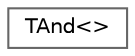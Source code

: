 digraph "Graphical Class Hierarchy"
{
 // INTERACTIVE_SVG=YES
 // LATEX_PDF_SIZE
  bgcolor="transparent";
  edge [fontname=Helvetica,fontsize=10,labelfontname=Helvetica,labelfontsize=10];
  node [fontname=Helvetica,fontsize=10,shape=box,height=0.2,width=0.4];
  rankdir="LR";
  Node0 [id="Node000000",label="TAnd\<\>",height=0.2,width=0.4,color="grey40", fillcolor="white", style="filled",URL="$d5/dc0/structTAnd_3_4.html",tooltip=" "];
}
